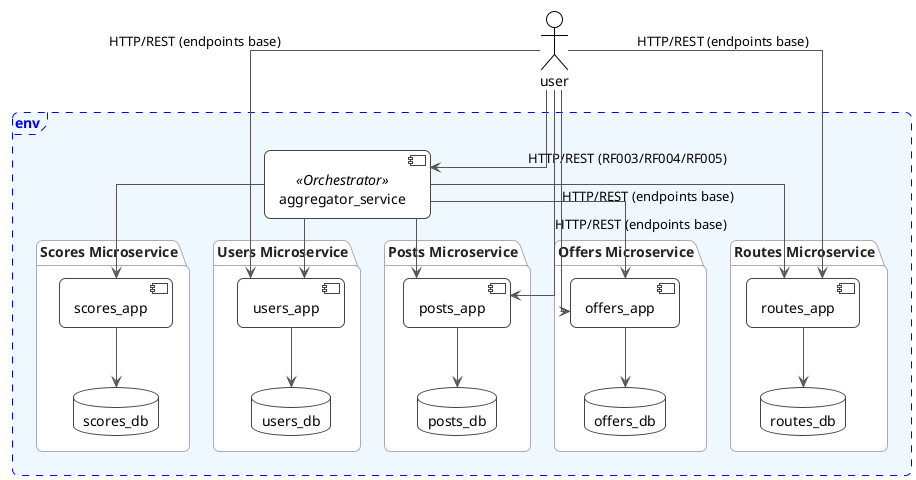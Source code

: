 @startuml components
!theme plain
skinparam shadowing false
skinparam linetype ortho
skinparam roundcorner 12
skinparam ArrowThickness 1
skinparam ArrowColor #555
skinparam defaultTextAlignment center
skinparam package {
  BackgroundColor white
  BorderColor #AAB
  FontColor #222
  BorderThickness 1
}
skinparam component {
  BackgroundColor white
  BorderColor #444
}
skinparam database {
  BackgroundColor white
  BorderColor #444
}
skinparam frame {
  BackgroundColor #F0F8FF
  BorderColor #2B6CB0
  FontColor #2B6CB0
  BorderThickness 1
}

frame env #aliceblue;line:blue;line.dashed;text:blue {
package "Users Microservice" as users_pkg {
  component "users_app" as users_app
  database  "users_db"  as users_db
}

package "Posts Microservice" as posts_pkg {
  component "posts_app" as posts_app
  database  "posts_db"  as posts_db
}

package "Offers Microservice" as offers_pkg {
  component "offers_app" as offers_app
  database  "offers_db"  as offers_db
}

package "Routes Microservice" as routes_pkg {
  component "routes_app" as routes_app
  database  "routes_db"  as routes_db
}

package "Scores Microservice" as scores_pkg {
  component "scores_app" as scores_app
  database  "scores_db" as scores_db
}

component "aggregator_service" as aggregator <<Orchestrator>>

}

' Conexiones internas (app -> su DB)
users_app  --> users_db
posts_app  --> posts_db
offers_app --> offers_db
routes_app --> routes_db
scores_app --> scores_db

' Orquestador consulta servicios de dominio
aggregator --> users_app
aggregator --> posts_app
aggregator --> offers_app
aggregator --> routes_app
aggregator --> scores_app

' Cliente externo
actor "user" as end_user
end_user --> aggregator : HTTP/REST (RF003/RF004/RF005)
end_user --> users_app  : HTTP/REST (endpoints base)
end_user --> posts_app  : HTTP/REST (endpoints base)
end_user --> offers_app : HTTP/REST (endpoints base)
end_user --> routes_app : HTTP/REST (endpoints base)
@enduml
